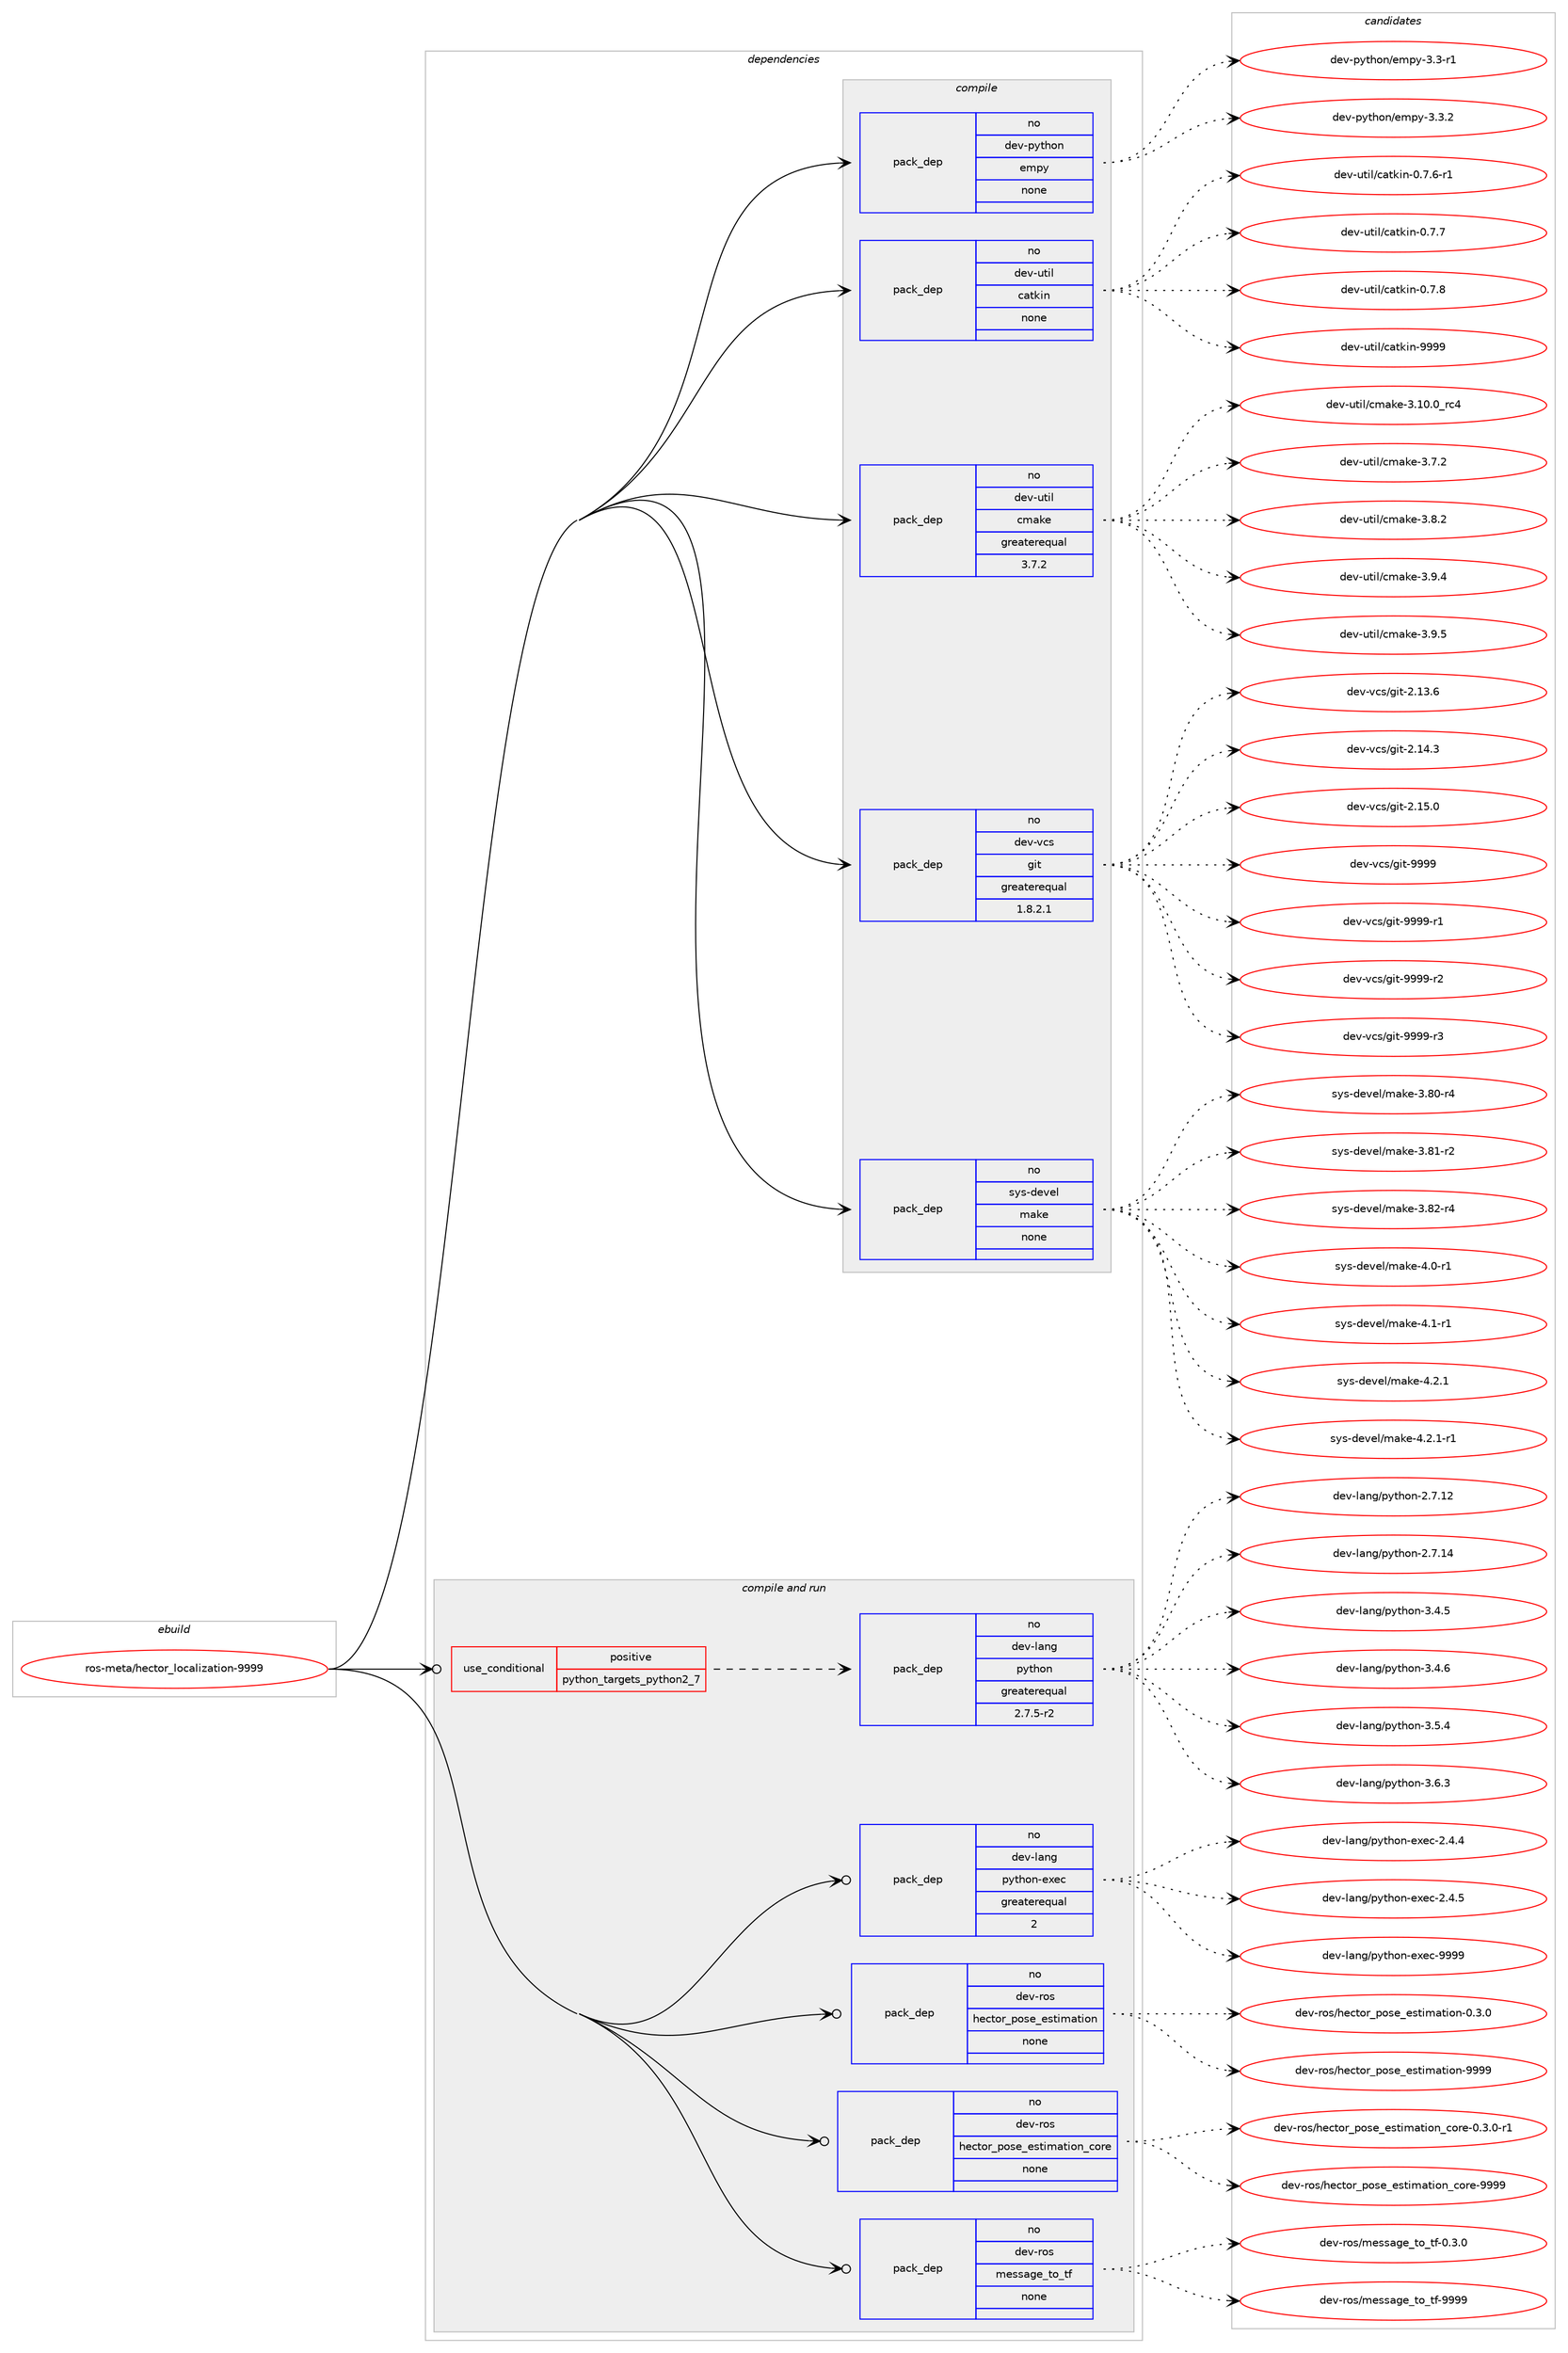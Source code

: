 digraph prolog {

# *************
# Graph options
# *************

newrank=true;
concentrate=true;
compound=true;
graph [rankdir=LR,fontname=Helvetica,fontsize=10,ranksep=1.5];#, ranksep=2.5, nodesep=0.2];
edge  [arrowhead=vee];
node  [fontname=Helvetica,fontsize=10];

# **********
# The ebuild
# **********

subgraph cluster_leftcol {
color=gray;
rank=same;
label=<<i>ebuild</i>>;
id [label="ros-meta/hector_localization-9999", color=red, width=4, href="../ros-meta/hector_localization-9999.svg"];
}

# ****************
# The dependencies
# ****************

subgraph cluster_midcol {
color=gray;
label=<<i>dependencies</i>>;
subgraph cluster_compile {
fillcolor="#eeeeee";
style=filled;
label=<<i>compile</i>>;
subgraph pack324914 {
dependency441543 [label=<<TABLE BORDER="0" CELLBORDER="1" CELLSPACING="0" CELLPADDING="4" WIDTH="220"><TR><TD ROWSPAN="6" CELLPADDING="30">pack_dep</TD></TR><TR><TD WIDTH="110">no</TD></TR><TR><TD>dev-python</TD></TR><TR><TD>empy</TD></TR><TR><TD>none</TD></TR><TR><TD></TD></TR></TABLE>>, shape=none, color=blue];
}
id:e -> dependency441543:w [weight=20,style="solid",arrowhead="vee"];
subgraph pack324915 {
dependency441544 [label=<<TABLE BORDER="0" CELLBORDER="1" CELLSPACING="0" CELLPADDING="4" WIDTH="220"><TR><TD ROWSPAN="6" CELLPADDING="30">pack_dep</TD></TR><TR><TD WIDTH="110">no</TD></TR><TR><TD>dev-util</TD></TR><TR><TD>catkin</TD></TR><TR><TD>none</TD></TR><TR><TD></TD></TR></TABLE>>, shape=none, color=blue];
}
id:e -> dependency441544:w [weight=20,style="solid",arrowhead="vee"];
subgraph pack324916 {
dependency441545 [label=<<TABLE BORDER="0" CELLBORDER="1" CELLSPACING="0" CELLPADDING="4" WIDTH="220"><TR><TD ROWSPAN="6" CELLPADDING="30">pack_dep</TD></TR><TR><TD WIDTH="110">no</TD></TR><TR><TD>dev-util</TD></TR><TR><TD>cmake</TD></TR><TR><TD>greaterequal</TD></TR><TR><TD>3.7.2</TD></TR></TABLE>>, shape=none, color=blue];
}
id:e -> dependency441545:w [weight=20,style="solid",arrowhead="vee"];
subgraph pack324917 {
dependency441546 [label=<<TABLE BORDER="0" CELLBORDER="1" CELLSPACING="0" CELLPADDING="4" WIDTH="220"><TR><TD ROWSPAN="6" CELLPADDING="30">pack_dep</TD></TR><TR><TD WIDTH="110">no</TD></TR><TR><TD>dev-vcs</TD></TR><TR><TD>git</TD></TR><TR><TD>greaterequal</TD></TR><TR><TD>1.8.2.1</TD></TR></TABLE>>, shape=none, color=blue];
}
id:e -> dependency441546:w [weight=20,style="solid",arrowhead="vee"];
subgraph pack324918 {
dependency441547 [label=<<TABLE BORDER="0" CELLBORDER="1" CELLSPACING="0" CELLPADDING="4" WIDTH="220"><TR><TD ROWSPAN="6" CELLPADDING="30">pack_dep</TD></TR><TR><TD WIDTH="110">no</TD></TR><TR><TD>sys-devel</TD></TR><TR><TD>make</TD></TR><TR><TD>none</TD></TR><TR><TD></TD></TR></TABLE>>, shape=none, color=blue];
}
id:e -> dependency441547:w [weight=20,style="solid",arrowhead="vee"];
}
subgraph cluster_compileandrun {
fillcolor="#eeeeee";
style=filled;
label=<<i>compile and run</i>>;
subgraph cond108980 {
dependency441548 [label=<<TABLE BORDER="0" CELLBORDER="1" CELLSPACING="0" CELLPADDING="4"><TR><TD ROWSPAN="3" CELLPADDING="10">use_conditional</TD></TR><TR><TD>positive</TD></TR><TR><TD>python_targets_python2_7</TD></TR></TABLE>>, shape=none, color=red];
subgraph pack324919 {
dependency441549 [label=<<TABLE BORDER="0" CELLBORDER="1" CELLSPACING="0" CELLPADDING="4" WIDTH="220"><TR><TD ROWSPAN="6" CELLPADDING="30">pack_dep</TD></TR><TR><TD WIDTH="110">no</TD></TR><TR><TD>dev-lang</TD></TR><TR><TD>python</TD></TR><TR><TD>greaterequal</TD></TR><TR><TD>2.7.5-r2</TD></TR></TABLE>>, shape=none, color=blue];
}
dependency441548:e -> dependency441549:w [weight=20,style="dashed",arrowhead="vee"];
}
id:e -> dependency441548:w [weight=20,style="solid",arrowhead="odotvee"];
subgraph pack324920 {
dependency441550 [label=<<TABLE BORDER="0" CELLBORDER="1" CELLSPACING="0" CELLPADDING="4" WIDTH="220"><TR><TD ROWSPAN="6" CELLPADDING="30">pack_dep</TD></TR><TR><TD WIDTH="110">no</TD></TR><TR><TD>dev-lang</TD></TR><TR><TD>python-exec</TD></TR><TR><TD>greaterequal</TD></TR><TR><TD>2</TD></TR></TABLE>>, shape=none, color=blue];
}
id:e -> dependency441550:w [weight=20,style="solid",arrowhead="odotvee"];
subgraph pack324921 {
dependency441551 [label=<<TABLE BORDER="0" CELLBORDER="1" CELLSPACING="0" CELLPADDING="4" WIDTH="220"><TR><TD ROWSPAN="6" CELLPADDING="30">pack_dep</TD></TR><TR><TD WIDTH="110">no</TD></TR><TR><TD>dev-ros</TD></TR><TR><TD>hector_pose_estimation</TD></TR><TR><TD>none</TD></TR><TR><TD></TD></TR></TABLE>>, shape=none, color=blue];
}
id:e -> dependency441551:w [weight=20,style="solid",arrowhead="odotvee"];
subgraph pack324922 {
dependency441552 [label=<<TABLE BORDER="0" CELLBORDER="1" CELLSPACING="0" CELLPADDING="4" WIDTH="220"><TR><TD ROWSPAN="6" CELLPADDING="30">pack_dep</TD></TR><TR><TD WIDTH="110">no</TD></TR><TR><TD>dev-ros</TD></TR><TR><TD>hector_pose_estimation_core</TD></TR><TR><TD>none</TD></TR><TR><TD></TD></TR></TABLE>>, shape=none, color=blue];
}
id:e -> dependency441552:w [weight=20,style="solid",arrowhead="odotvee"];
subgraph pack324923 {
dependency441553 [label=<<TABLE BORDER="0" CELLBORDER="1" CELLSPACING="0" CELLPADDING="4" WIDTH="220"><TR><TD ROWSPAN="6" CELLPADDING="30">pack_dep</TD></TR><TR><TD WIDTH="110">no</TD></TR><TR><TD>dev-ros</TD></TR><TR><TD>message_to_tf</TD></TR><TR><TD>none</TD></TR><TR><TD></TD></TR></TABLE>>, shape=none, color=blue];
}
id:e -> dependency441553:w [weight=20,style="solid",arrowhead="odotvee"];
}
subgraph cluster_run {
fillcolor="#eeeeee";
style=filled;
label=<<i>run</i>>;
}
}

# **************
# The candidates
# **************

subgraph cluster_choices {
rank=same;
color=gray;
label=<<i>candidates</i>>;

subgraph choice324914 {
color=black;
nodesep=1;
choice1001011184511212111610411111047101109112121455146514511449 [label="dev-python/empy-3.3-r1", color=red, width=4,href="../dev-python/empy-3.3-r1.svg"];
choice1001011184511212111610411111047101109112121455146514650 [label="dev-python/empy-3.3.2", color=red, width=4,href="../dev-python/empy-3.3.2.svg"];
dependency441543:e -> choice1001011184511212111610411111047101109112121455146514511449:w [style=dotted,weight="100"];
dependency441543:e -> choice1001011184511212111610411111047101109112121455146514650:w [style=dotted,weight="100"];
}
subgraph choice324915 {
color=black;
nodesep=1;
choice100101118451171161051084799971161071051104548465546544511449 [label="dev-util/catkin-0.7.6-r1", color=red, width=4,href="../dev-util/catkin-0.7.6-r1.svg"];
choice10010111845117116105108479997116107105110454846554655 [label="dev-util/catkin-0.7.7", color=red, width=4,href="../dev-util/catkin-0.7.7.svg"];
choice10010111845117116105108479997116107105110454846554656 [label="dev-util/catkin-0.7.8", color=red, width=4,href="../dev-util/catkin-0.7.8.svg"];
choice100101118451171161051084799971161071051104557575757 [label="dev-util/catkin-9999", color=red, width=4,href="../dev-util/catkin-9999.svg"];
dependency441544:e -> choice100101118451171161051084799971161071051104548465546544511449:w [style=dotted,weight="100"];
dependency441544:e -> choice10010111845117116105108479997116107105110454846554655:w [style=dotted,weight="100"];
dependency441544:e -> choice10010111845117116105108479997116107105110454846554656:w [style=dotted,weight="100"];
dependency441544:e -> choice100101118451171161051084799971161071051104557575757:w [style=dotted,weight="100"];
}
subgraph choice324916 {
color=black;
nodesep=1;
choice1001011184511711610510847991099710710145514649484648951149952 [label="dev-util/cmake-3.10.0_rc4", color=red, width=4,href="../dev-util/cmake-3.10.0_rc4.svg"];
choice10010111845117116105108479910997107101455146554650 [label="dev-util/cmake-3.7.2", color=red, width=4,href="../dev-util/cmake-3.7.2.svg"];
choice10010111845117116105108479910997107101455146564650 [label="dev-util/cmake-3.8.2", color=red, width=4,href="../dev-util/cmake-3.8.2.svg"];
choice10010111845117116105108479910997107101455146574652 [label="dev-util/cmake-3.9.4", color=red, width=4,href="../dev-util/cmake-3.9.4.svg"];
choice10010111845117116105108479910997107101455146574653 [label="dev-util/cmake-3.9.5", color=red, width=4,href="../dev-util/cmake-3.9.5.svg"];
dependency441545:e -> choice1001011184511711610510847991099710710145514649484648951149952:w [style=dotted,weight="100"];
dependency441545:e -> choice10010111845117116105108479910997107101455146554650:w [style=dotted,weight="100"];
dependency441545:e -> choice10010111845117116105108479910997107101455146564650:w [style=dotted,weight="100"];
dependency441545:e -> choice10010111845117116105108479910997107101455146574652:w [style=dotted,weight="100"];
dependency441545:e -> choice10010111845117116105108479910997107101455146574653:w [style=dotted,weight="100"];
}
subgraph choice324917 {
color=black;
nodesep=1;
choice10010111845118991154710310511645504649514654 [label="dev-vcs/git-2.13.6", color=red, width=4,href="../dev-vcs/git-2.13.6.svg"];
choice10010111845118991154710310511645504649524651 [label="dev-vcs/git-2.14.3", color=red, width=4,href="../dev-vcs/git-2.14.3.svg"];
choice10010111845118991154710310511645504649534648 [label="dev-vcs/git-2.15.0", color=red, width=4,href="../dev-vcs/git-2.15.0.svg"];
choice1001011184511899115471031051164557575757 [label="dev-vcs/git-9999", color=red, width=4,href="../dev-vcs/git-9999.svg"];
choice10010111845118991154710310511645575757574511449 [label="dev-vcs/git-9999-r1", color=red, width=4,href="../dev-vcs/git-9999-r1.svg"];
choice10010111845118991154710310511645575757574511450 [label="dev-vcs/git-9999-r2", color=red, width=4,href="../dev-vcs/git-9999-r2.svg"];
choice10010111845118991154710310511645575757574511451 [label="dev-vcs/git-9999-r3", color=red, width=4,href="../dev-vcs/git-9999-r3.svg"];
dependency441546:e -> choice10010111845118991154710310511645504649514654:w [style=dotted,weight="100"];
dependency441546:e -> choice10010111845118991154710310511645504649524651:w [style=dotted,weight="100"];
dependency441546:e -> choice10010111845118991154710310511645504649534648:w [style=dotted,weight="100"];
dependency441546:e -> choice1001011184511899115471031051164557575757:w [style=dotted,weight="100"];
dependency441546:e -> choice10010111845118991154710310511645575757574511449:w [style=dotted,weight="100"];
dependency441546:e -> choice10010111845118991154710310511645575757574511450:w [style=dotted,weight="100"];
dependency441546:e -> choice10010111845118991154710310511645575757574511451:w [style=dotted,weight="100"];
}
subgraph choice324918 {
color=black;
nodesep=1;
choice11512111545100101118101108471099710710145514656484511452 [label="sys-devel/make-3.80-r4", color=red, width=4,href="../sys-devel/make-3.80-r4.svg"];
choice11512111545100101118101108471099710710145514656494511450 [label="sys-devel/make-3.81-r2", color=red, width=4,href="../sys-devel/make-3.81-r2.svg"];
choice11512111545100101118101108471099710710145514656504511452 [label="sys-devel/make-3.82-r4", color=red, width=4,href="../sys-devel/make-3.82-r4.svg"];
choice115121115451001011181011084710997107101455246484511449 [label="sys-devel/make-4.0-r1", color=red, width=4,href="../sys-devel/make-4.0-r1.svg"];
choice115121115451001011181011084710997107101455246494511449 [label="sys-devel/make-4.1-r1", color=red, width=4,href="../sys-devel/make-4.1-r1.svg"];
choice115121115451001011181011084710997107101455246504649 [label="sys-devel/make-4.2.1", color=red, width=4,href="../sys-devel/make-4.2.1.svg"];
choice1151211154510010111810110847109971071014552465046494511449 [label="sys-devel/make-4.2.1-r1", color=red, width=4,href="../sys-devel/make-4.2.1-r1.svg"];
dependency441547:e -> choice11512111545100101118101108471099710710145514656484511452:w [style=dotted,weight="100"];
dependency441547:e -> choice11512111545100101118101108471099710710145514656494511450:w [style=dotted,weight="100"];
dependency441547:e -> choice11512111545100101118101108471099710710145514656504511452:w [style=dotted,weight="100"];
dependency441547:e -> choice115121115451001011181011084710997107101455246484511449:w [style=dotted,weight="100"];
dependency441547:e -> choice115121115451001011181011084710997107101455246494511449:w [style=dotted,weight="100"];
dependency441547:e -> choice115121115451001011181011084710997107101455246504649:w [style=dotted,weight="100"];
dependency441547:e -> choice1151211154510010111810110847109971071014552465046494511449:w [style=dotted,weight="100"];
}
subgraph choice324919 {
color=black;
nodesep=1;
choice10010111845108971101034711212111610411111045504655464950 [label="dev-lang/python-2.7.12", color=red, width=4,href="../dev-lang/python-2.7.12.svg"];
choice10010111845108971101034711212111610411111045504655464952 [label="dev-lang/python-2.7.14", color=red, width=4,href="../dev-lang/python-2.7.14.svg"];
choice100101118451089711010347112121116104111110455146524653 [label="dev-lang/python-3.4.5", color=red, width=4,href="../dev-lang/python-3.4.5.svg"];
choice100101118451089711010347112121116104111110455146524654 [label="dev-lang/python-3.4.6", color=red, width=4,href="../dev-lang/python-3.4.6.svg"];
choice100101118451089711010347112121116104111110455146534652 [label="dev-lang/python-3.5.4", color=red, width=4,href="../dev-lang/python-3.5.4.svg"];
choice100101118451089711010347112121116104111110455146544651 [label="dev-lang/python-3.6.3", color=red, width=4,href="../dev-lang/python-3.6.3.svg"];
dependency441549:e -> choice10010111845108971101034711212111610411111045504655464950:w [style=dotted,weight="100"];
dependency441549:e -> choice10010111845108971101034711212111610411111045504655464952:w [style=dotted,weight="100"];
dependency441549:e -> choice100101118451089711010347112121116104111110455146524653:w [style=dotted,weight="100"];
dependency441549:e -> choice100101118451089711010347112121116104111110455146524654:w [style=dotted,weight="100"];
dependency441549:e -> choice100101118451089711010347112121116104111110455146534652:w [style=dotted,weight="100"];
dependency441549:e -> choice100101118451089711010347112121116104111110455146544651:w [style=dotted,weight="100"];
}
subgraph choice324920 {
color=black;
nodesep=1;
choice1001011184510897110103471121211161041111104510112010199455046524652 [label="dev-lang/python-exec-2.4.4", color=red, width=4,href="../dev-lang/python-exec-2.4.4.svg"];
choice1001011184510897110103471121211161041111104510112010199455046524653 [label="dev-lang/python-exec-2.4.5", color=red, width=4,href="../dev-lang/python-exec-2.4.5.svg"];
choice10010111845108971101034711212111610411111045101120101994557575757 [label="dev-lang/python-exec-9999", color=red, width=4,href="../dev-lang/python-exec-9999.svg"];
dependency441550:e -> choice1001011184510897110103471121211161041111104510112010199455046524652:w [style=dotted,weight="100"];
dependency441550:e -> choice1001011184510897110103471121211161041111104510112010199455046524653:w [style=dotted,weight="100"];
dependency441550:e -> choice10010111845108971101034711212111610411111045101120101994557575757:w [style=dotted,weight="100"];
}
subgraph choice324921 {
color=black;
nodesep=1;
choice100101118451141111154710410199116111114951121111151019510111511610510997116105111110454846514648 [label="dev-ros/hector_pose_estimation-0.3.0", color=red, width=4,href="../dev-ros/hector_pose_estimation-0.3.0.svg"];
choice1001011184511411111547104101991161111149511211111510195101115116105109971161051111104557575757 [label="dev-ros/hector_pose_estimation-9999", color=red, width=4,href="../dev-ros/hector_pose_estimation-9999.svg"];
dependency441551:e -> choice100101118451141111154710410199116111114951121111151019510111511610510997116105111110454846514648:w [style=dotted,weight="100"];
dependency441551:e -> choice1001011184511411111547104101991161111149511211111510195101115116105109971161051111104557575757:w [style=dotted,weight="100"];
}
subgraph choice324922 {
color=black;
nodesep=1;
choice10010111845114111115471041019911611111495112111115101951011151161051099711610511111095991111141014548465146484511449 [label="dev-ros/hector_pose_estimation_core-0.3.0-r1", color=red, width=4,href="../dev-ros/hector_pose_estimation_core-0.3.0-r1.svg"];
choice10010111845114111115471041019911611111495112111115101951011151161051099711610511111095991111141014557575757 [label="dev-ros/hector_pose_estimation_core-9999", color=red, width=4,href="../dev-ros/hector_pose_estimation_core-9999.svg"];
dependency441552:e -> choice10010111845114111115471041019911611111495112111115101951011151161051099711610511111095991111141014548465146484511449:w [style=dotted,weight="100"];
dependency441552:e -> choice10010111845114111115471041019911611111495112111115101951011151161051099711610511111095991111141014557575757:w [style=dotted,weight="100"];
}
subgraph choice324923 {
color=black;
nodesep=1;
choice1001011184511411111547109101115115971031019511611195116102454846514648 [label="dev-ros/message_to_tf-0.3.0", color=red, width=4,href="../dev-ros/message_to_tf-0.3.0.svg"];
choice10010111845114111115471091011151159710310195116111951161024557575757 [label="dev-ros/message_to_tf-9999", color=red, width=4,href="../dev-ros/message_to_tf-9999.svg"];
dependency441553:e -> choice1001011184511411111547109101115115971031019511611195116102454846514648:w [style=dotted,weight="100"];
dependency441553:e -> choice10010111845114111115471091011151159710310195116111951161024557575757:w [style=dotted,weight="100"];
}
}

}
